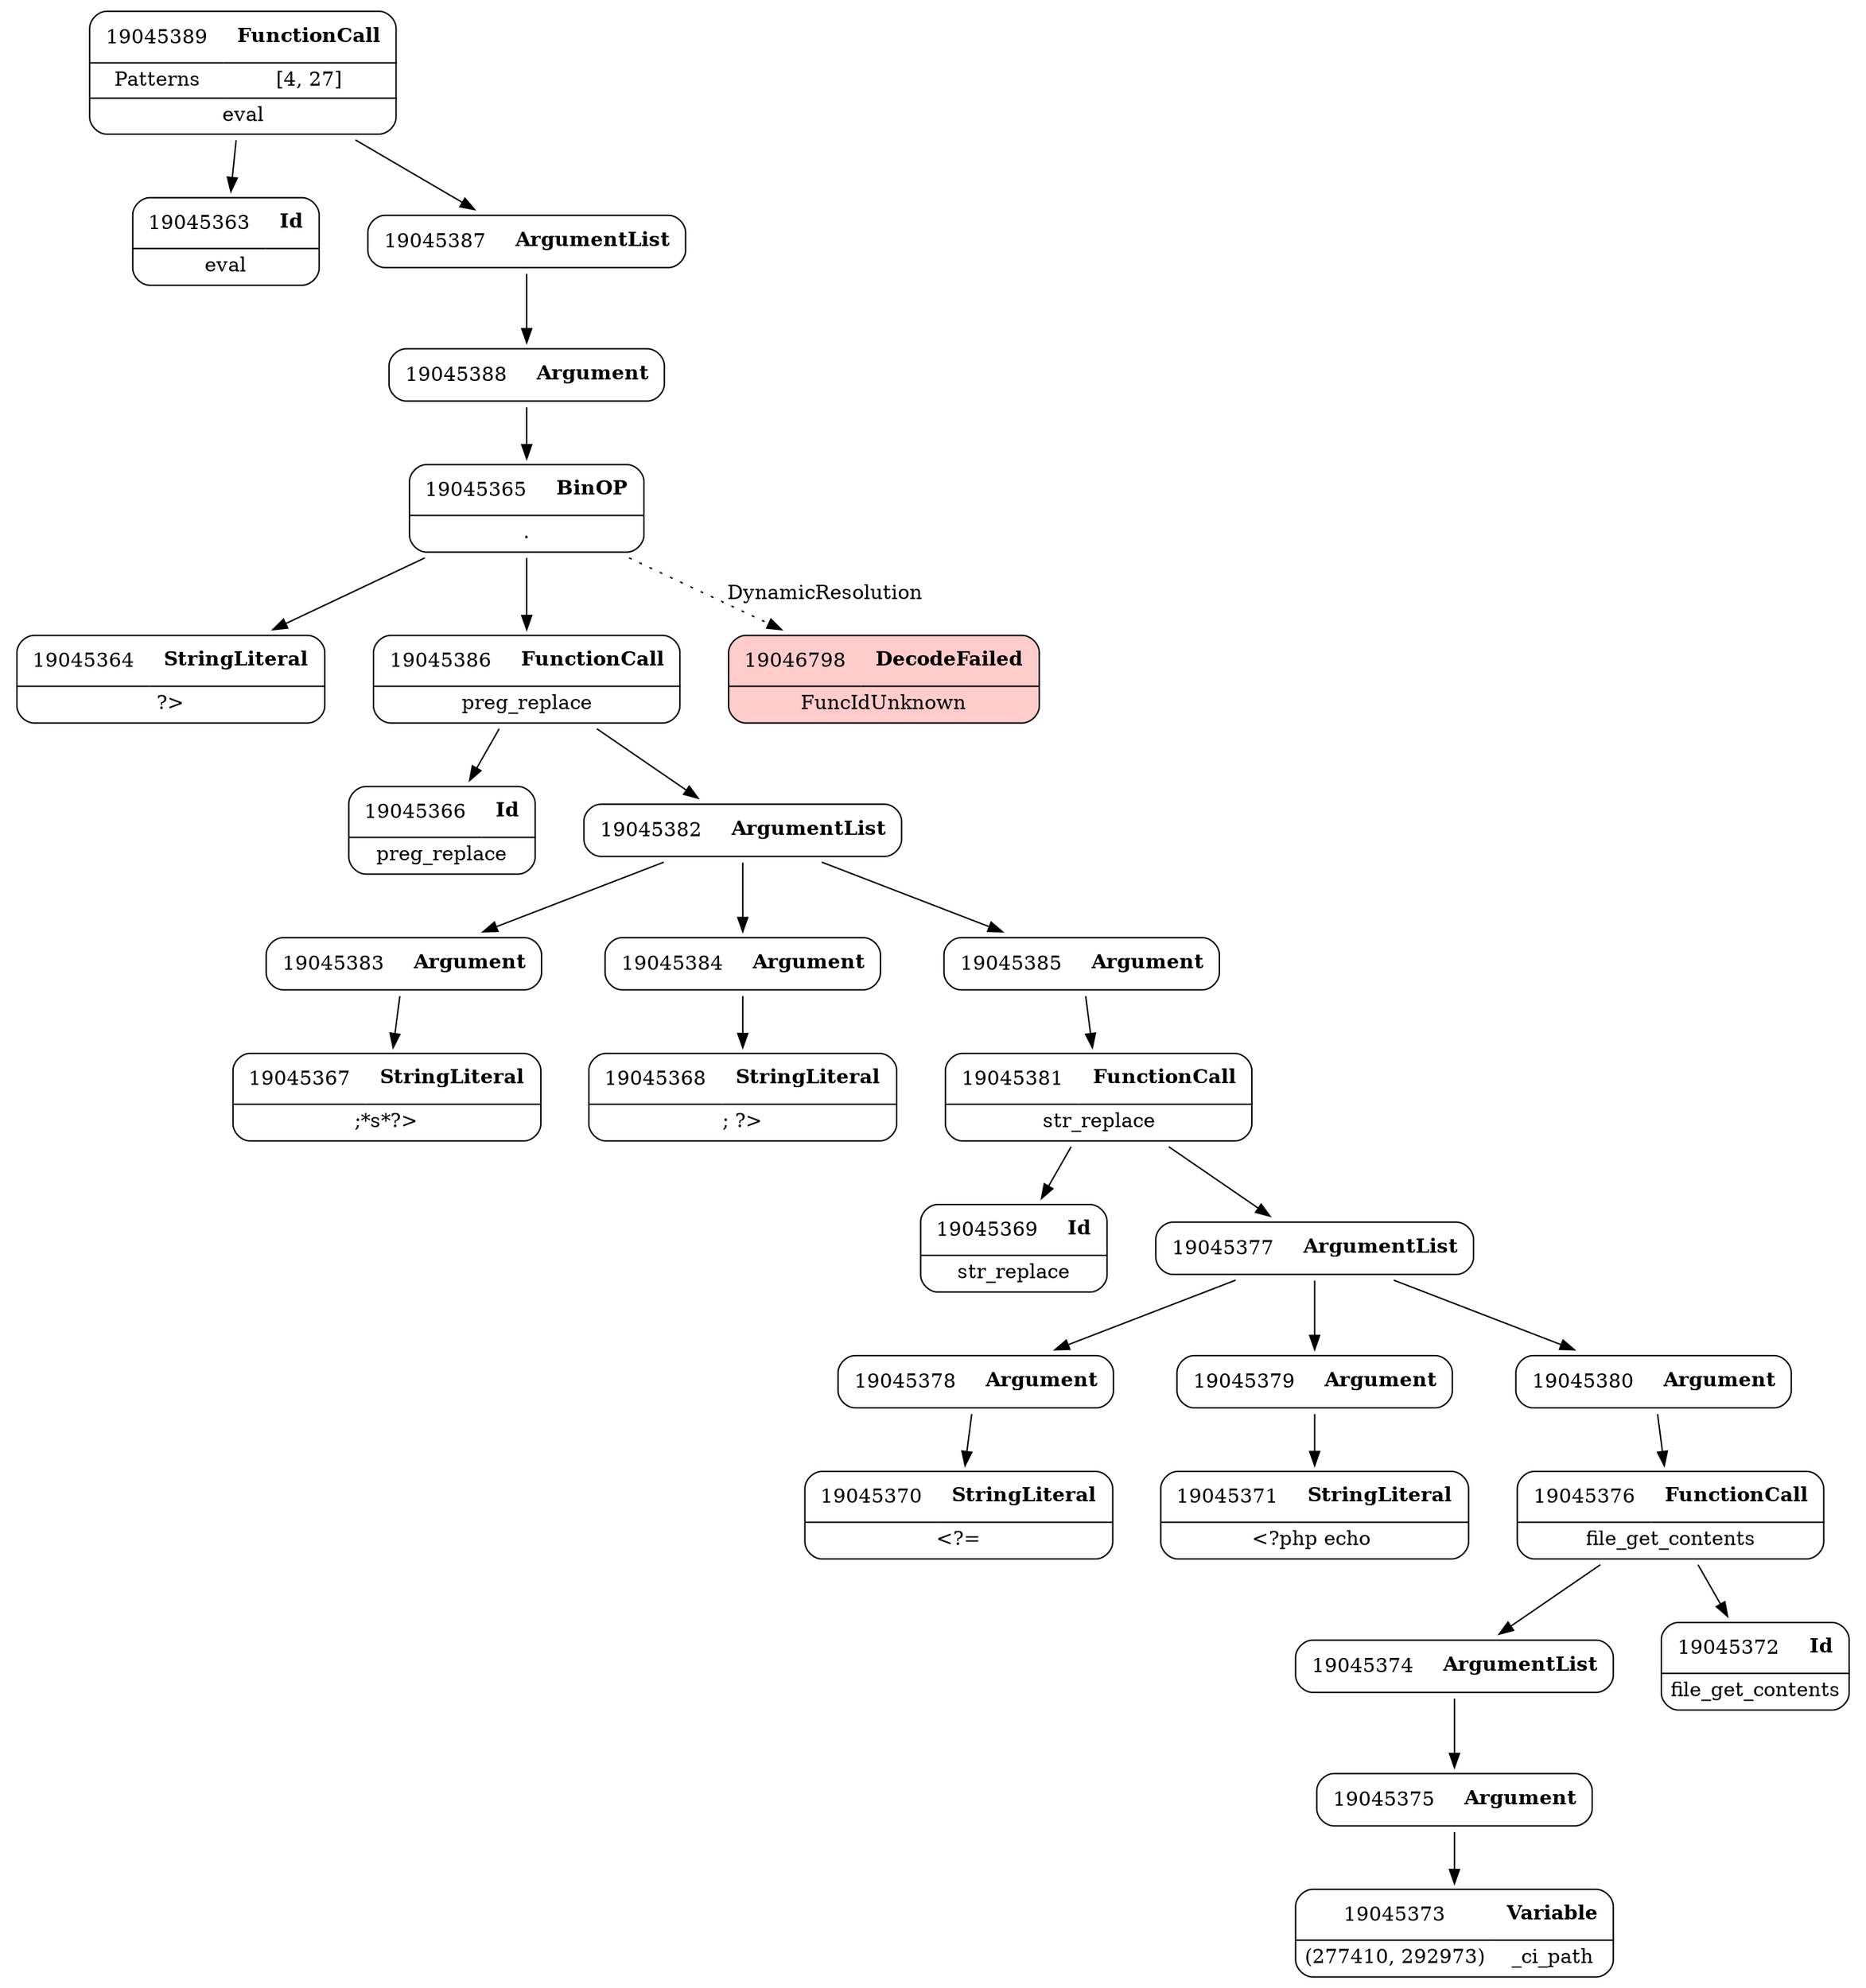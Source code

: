 digraph ast {
node [shape=none];
19045363 [label=<<TABLE border='1' cellspacing='0' cellpadding='10' style='rounded' ><TR><TD border='0'>19045363</TD><TD border='0'><B>Id</B></TD></TR><HR/><TR><TD border='0' cellpadding='5' colspan='2'>eval</TD></TR></TABLE>>];
19045366 [label=<<TABLE border='1' cellspacing='0' cellpadding='10' style='rounded' ><TR><TD border='0'>19045366</TD><TD border='0'><B>Id</B></TD></TR><HR/><TR><TD border='0' cellpadding='5' colspan='2'>preg_replace</TD></TR></TABLE>>];
19045367 [label=<<TABLE border='1' cellspacing='0' cellpadding='10' style='rounded' ><TR><TD border='0'>19045367</TD><TD border='0'><B>StringLiteral</B></TD></TR><HR/><TR><TD border='0' cellpadding='5' colspan='2'>;*s*?&gt;</TD></TR></TABLE>>];
19045364 [label=<<TABLE border='1' cellspacing='0' cellpadding='10' style='rounded' ><TR><TD border='0'>19045364</TD><TD border='0'><B>StringLiteral</B></TD></TR><HR/><TR><TD border='0' cellpadding='5' colspan='2'>?&gt;</TD></TR></TABLE>>];
19045365 [label=<<TABLE border='1' cellspacing='0' cellpadding='10' style='rounded' ><TR><TD border='0'>19045365</TD><TD border='0'><B>BinOP</B></TD></TR><HR/><TR><TD border='0' cellpadding='5' colspan='2'>.</TD></TR></TABLE>>];
19045365 -> 19045364 [weight=2];
19045365 -> 19045386 [weight=2];
19045365 -> 19046798 [style=dotted,label=DynamicResolution];
19045370 [label=<<TABLE border='1' cellspacing='0' cellpadding='10' style='rounded' ><TR><TD border='0'>19045370</TD><TD border='0'><B>StringLiteral</B></TD></TR><HR/><TR><TD border='0' cellpadding='5' colspan='2'>&lt;?=</TD></TR></TABLE>>];
19045371 [label=<<TABLE border='1' cellspacing='0' cellpadding='10' style='rounded' ><TR><TD border='0'>19045371</TD><TD border='0'><B>StringLiteral</B></TD></TR><HR/><TR><TD border='0' cellpadding='5' colspan='2'>&lt;?php echo </TD></TR></TABLE>>];
19045368 [label=<<TABLE border='1' cellspacing='0' cellpadding='10' style='rounded' ><TR><TD border='0'>19045368</TD><TD border='0'><B>StringLiteral</B></TD></TR><HR/><TR><TD border='0' cellpadding='5' colspan='2'>; ?&gt;</TD></TR></TABLE>>];
19045369 [label=<<TABLE border='1' cellspacing='0' cellpadding='10' style='rounded' ><TR><TD border='0'>19045369</TD><TD border='0'><B>Id</B></TD></TR><HR/><TR><TD border='0' cellpadding='5' colspan='2'>str_replace</TD></TR></TABLE>>];
19045374 [label=<<TABLE border='1' cellspacing='0' cellpadding='10' style='rounded' ><TR><TD border='0'>19045374</TD><TD border='0'><B>ArgumentList</B></TD></TR></TABLE>>];
19045374 -> 19045375 [weight=2];
19045375 [label=<<TABLE border='1' cellspacing='0' cellpadding='10' style='rounded' ><TR><TD border='0'>19045375</TD><TD border='0'><B>Argument</B></TD></TR></TABLE>>];
19045375 -> 19045373 [weight=2];
19045372 [label=<<TABLE border='1' cellspacing='0' cellpadding='10' style='rounded' ><TR><TD border='0'>19045372</TD><TD border='0'><B>Id</B></TD></TR><HR/><TR><TD border='0' cellpadding='5' colspan='2'>file_get_contents</TD></TR></TABLE>>];
19045373 [label=<<TABLE border='1' cellspacing='0' cellpadding='10' style='rounded' ><TR><TD border='0'>19045373</TD><TD border='0'><B>Variable</B></TD></TR><HR/><TR><TD border='0' cellpadding='5'>(277410, 292973)</TD><TD border='0' cellpadding='5'>_ci_path</TD></TR></TABLE>>];
19045378 [label=<<TABLE border='1' cellspacing='0' cellpadding='10' style='rounded' ><TR><TD border='0'>19045378</TD><TD border='0'><B>Argument</B></TD></TR></TABLE>>];
19045378 -> 19045370 [weight=2];
19045379 [label=<<TABLE border='1' cellspacing='0' cellpadding='10' style='rounded' ><TR><TD border='0'>19045379</TD><TD border='0'><B>Argument</B></TD></TR></TABLE>>];
19045379 -> 19045371 [weight=2];
19045376 [label=<<TABLE border='1' cellspacing='0' cellpadding='10' style='rounded' ><TR><TD border='0'>19045376</TD><TD border='0'><B>FunctionCall</B></TD></TR><HR/><TR><TD border='0' cellpadding='5' colspan='2'>file_get_contents</TD></TR></TABLE>>];
19045376 -> 19045372 [weight=2];
19045376 -> 19045374 [weight=2];
19045377 [label=<<TABLE border='1' cellspacing='0' cellpadding='10' style='rounded' ><TR><TD border='0'>19045377</TD><TD border='0'><B>ArgumentList</B></TD></TR></TABLE>>];
19045377 -> 19045378 [weight=2];
19045377 -> 19045379 [weight=2];
19045377 -> 19045380 [weight=2];
19045382 [label=<<TABLE border='1' cellspacing='0' cellpadding='10' style='rounded' ><TR><TD border='0'>19045382</TD><TD border='0'><B>ArgumentList</B></TD></TR></TABLE>>];
19045382 -> 19045383 [weight=2];
19045382 -> 19045384 [weight=2];
19045382 -> 19045385 [weight=2];
19045383 [label=<<TABLE border='1' cellspacing='0' cellpadding='10' style='rounded' ><TR><TD border='0'>19045383</TD><TD border='0'><B>Argument</B></TD></TR></TABLE>>];
19045383 -> 19045367 [weight=2];
19045380 [label=<<TABLE border='1' cellspacing='0' cellpadding='10' style='rounded' ><TR><TD border='0'>19045380</TD><TD border='0'><B>Argument</B></TD></TR></TABLE>>];
19045380 -> 19045376 [weight=2];
19045381 [label=<<TABLE border='1' cellspacing='0' cellpadding='10' style='rounded' ><TR><TD border='0'>19045381</TD><TD border='0'><B>FunctionCall</B></TD></TR><HR/><TR><TD border='0' cellpadding='5' colspan='2'>str_replace</TD></TR></TABLE>>];
19045381 -> 19045369 [weight=2];
19045381 -> 19045377 [weight=2];
19045386 [label=<<TABLE border='1' cellspacing='0' cellpadding='10' style='rounded' ><TR><TD border='0'>19045386</TD><TD border='0'><B>FunctionCall</B></TD></TR><HR/><TR><TD border='0' cellpadding='5' colspan='2'>preg_replace</TD></TR></TABLE>>];
19045386 -> 19045366 [weight=2];
19045386 -> 19045382 [weight=2];
19045387 [label=<<TABLE border='1' cellspacing='0' cellpadding='10' style='rounded' ><TR><TD border='0'>19045387</TD><TD border='0'><B>ArgumentList</B></TD></TR></TABLE>>];
19045387 -> 19045388 [weight=2];
19045384 [label=<<TABLE border='1' cellspacing='0' cellpadding='10' style='rounded' ><TR><TD border='0'>19045384</TD><TD border='0'><B>Argument</B></TD></TR></TABLE>>];
19045384 -> 19045368 [weight=2];
19045385 [label=<<TABLE border='1' cellspacing='0' cellpadding='10' style='rounded' ><TR><TD border='0'>19045385</TD><TD border='0'><B>Argument</B></TD></TR></TABLE>>];
19045385 -> 19045381 [weight=2];
19046798 [label=<<TABLE border='1' cellspacing='0' cellpadding='10' style='rounded' bgcolor='#FFCCCC' ><TR><TD border='0'>19046798</TD><TD border='0'><B>DecodeFailed</B></TD></TR><HR/><TR><TD border='0' cellpadding='5' colspan='2'>FuncIdUnknown</TD></TR></TABLE>>];
19045388 [label=<<TABLE border='1' cellspacing='0' cellpadding='10' style='rounded' ><TR><TD border='0'>19045388</TD><TD border='0'><B>Argument</B></TD></TR></TABLE>>];
19045388 -> 19045365 [weight=2];
19045389 [label=<<TABLE border='1' cellspacing='0' cellpadding='10' style='rounded' ><TR><TD border='0'>19045389</TD><TD border='0'><B>FunctionCall</B></TD></TR><HR/><TR><TD border='0' cellpadding='5'>Patterns</TD><TD border='0' cellpadding='5'>[4, 27]</TD></TR><HR/><TR><TD border='0' cellpadding='5' colspan='2'>eval</TD></TR></TABLE>>];
19045389 -> 19045363 [weight=2];
19045389 -> 19045387 [weight=2];
}
